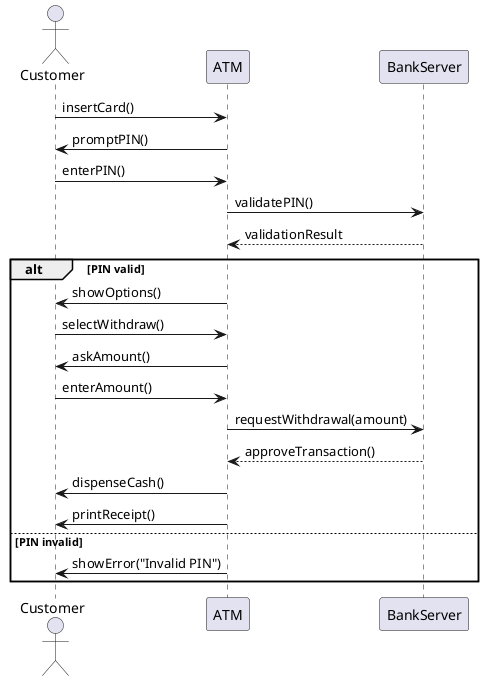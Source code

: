 @startuml
actor Customer
participant ATM
participant BankServer

Customer -> ATM : insertCard()
ATM -> Customer : promptPIN()
Customer -> ATM : enterPIN()
ATM -> BankServer : validatePIN()
BankServer --> ATM : validationResult

alt PIN valid
  ATM -> Customer : showOptions()
  Customer -> ATM : selectWithdraw()
  ATM -> Customer : askAmount()
  Customer -> ATM : enterAmount()
  ATM -> BankServer : requestWithdrawal(amount)
  BankServer --> ATM : approveTransaction()
  ATM -> Customer : dispenseCash()
  ATM -> Customer : printReceipt()
else PIN invalid
  ATM -> Customer : showError("Invalid PIN")
end
@enduml
